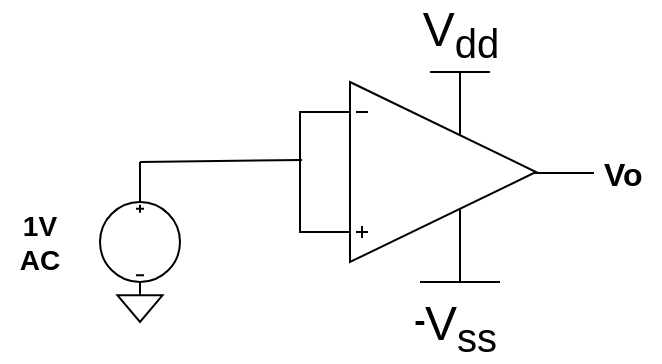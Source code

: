 <mxfile version="14.4.2" type="device"><diagram name="Page-1" id="7e0a89b8-554c-2b80-1dc8-d5c74ca68de4"><mxGraphModel dx="868" dy="450" grid="1" gridSize="10" guides="1" tooltips="1" connect="1" arrows="1" fold="1" page="1" pageScale="1" pageWidth="1100" pageHeight="850" background="#ffffff" math="0" shadow="0"><root><mxCell id="0"/><mxCell id="1" parent="0"/><mxCell id="x4f4GBsrBRrqEkFUe7ed-1" value="" style="pointerEvents=1;verticalLabelPosition=bottom;shadow=0;dashed=0;align=center;html=1;verticalAlign=top;shape=mxgraph.electrical.signal_sources.dc_source_3;" vertex="1" parent="1"><mxGeometry x="230" y="190" width="40" height="40" as="geometry"/></mxCell><mxCell id="x4f4GBsrBRrqEkFUe7ed-3" value="" style="verticalLabelPosition=bottom;shadow=0;dashed=0;align=center;html=1;verticalAlign=top;shape=mxgraph.electrical.abstract.operational_amp_1;direction=east;" vertex="1" parent="1"><mxGeometry x="350" y="130" width="98" height="90" as="geometry"/></mxCell><mxCell id="x4f4GBsrBRrqEkFUe7ed-5" value="" style="pointerEvents=1;verticalLabelPosition=bottom;shadow=0;dashed=0;align=center;html=1;verticalAlign=top;shape=mxgraph.electrical.miscellaneous.permanent_magnet;direction=west;" vertex="1" parent="1"><mxGeometry x="330" y="145" width="20" height="60" as="geometry"/></mxCell><mxCell id="x4f4GBsrBRrqEkFUe7ed-7" value="" style="endArrow=none;html=1;" edge="1" parent="1"><mxGeometry width="50" height="50" relative="1" as="geometry"><mxPoint x="250" y="190" as="sourcePoint"/><mxPoint x="250" y="170" as="targetPoint"/></mxGeometry></mxCell><mxCell id="x4f4GBsrBRrqEkFUe7ed-8" value="" style="endArrow=none;html=1;entryX=0.95;entryY=0.6;entryDx=0;entryDy=0;entryPerimeter=0;" edge="1" parent="1" target="x4f4GBsrBRrqEkFUe7ed-5"><mxGeometry width="50" height="50" relative="1" as="geometry"><mxPoint x="250" y="170" as="sourcePoint"/><mxPoint x="290" y="150" as="targetPoint"/></mxGeometry></mxCell><mxCell id="x4f4GBsrBRrqEkFUe7ed-9" value="" style="pointerEvents=1;verticalLabelPosition=bottom;shadow=0;dashed=0;align=center;html=1;verticalAlign=top;shape=mxgraph.electrical.signal_sources.signal_ground;" vertex="1" parent="1"><mxGeometry x="238.75" y="230" width="22.5" height="20" as="geometry"/></mxCell><mxCell id="x4f4GBsrBRrqEkFUe7ed-10" value="V&lt;sub&gt;dd&lt;/sub&gt;" style="verticalLabelPosition=top;verticalAlign=bottom;shape=mxgraph.electrical.signal_sources.vdd;shadow=0;dashed=0;align=center;strokeWidth=1;fontSize=24;html=1;flipV=1;" vertex="1" parent="1"><mxGeometry x="395" y="125" width="30" height="20" as="geometry"/></mxCell><mxCell id="x4f4GBsrBRrqEkFUe7ed-11" value="V&lt;sub&gt;ss&lt;/sub&gt;" style="pointerEvents=1;verticalLabelPosition=bottom;shadow=0;dashed=0;align=center;html=1;verticalAlign=top;shape=mxgraph.electrical.signal_sources.vss2;fontSize=24;flipV=1;" vertex="1" parent="1"><mxGeometry x="390" y="210" width="40" height="20" as="geometry"/></mxCell><mxCell id="x4f4GBsrBRrqEkFUe7ed-12" value="&lt;b style=&quot;font-size: 14px&quot;&gt;1V&lt;br&gt;AC&lt;/b&gt;" style="text;html=1;strokeColor=none;fillColor=none;align=center;verticalAlign=middle;whiteSpace=wrap;rounded=0;" vertex="1" parent="1"><mxGeometry x="180" y="200" width="40" height="20" as="geometry"/></mxCell><mxCell id="x4f4GBsrBRrqEkFUe7ed-13" value="" style="endArrow=none;html=1;" edge="1" parent="1"><mxGeometry width="50" height="50" relative="1" as="geometry"><mxPoint x="447" y="175.5" as="sourcePoint"/><mxPoint x="477" y="175.5" as="targetPoint"/></mxGeometry></mxCell><mxCell id="x4f4GBsrBRrqEkFUe7ed-14" value="&lt;div style=&quot;text-align: center&quot;&gt;&lt;font face=&quot;helvetica&quot; size=&quot;1&quot;&gt;&lt;b style=&quot;font-size: 16px&quot;&gt;Vo&lt;/b&gt;&lt;/font&gt;&lt;/div&gt;" style="text;whiteSpace=wrap;html=1;" vertex="1" parent="1"><mxGeometry x="480" y="160" width="30" height="30" as="geometry"/></mxCell><mxCell id="x4f4GBsrBRrqEkFUe7ed-15" value="&lt;font style=&quot;font-size: 17px&quot;&gt;-&lt;/font&gt;" style="text;html=1;strokeColor=none;fillColor=none;align=center;verticalAlign=middle;whiteSpace=wrap;rounded=0;fontSize=17;fontStyle=1" vertex="1" parent="1"><mxGeometry x="370" y="240" width="40" height="20" as="geometry"/></mxCell></root></mxGraphModel></diagram></mxfile>